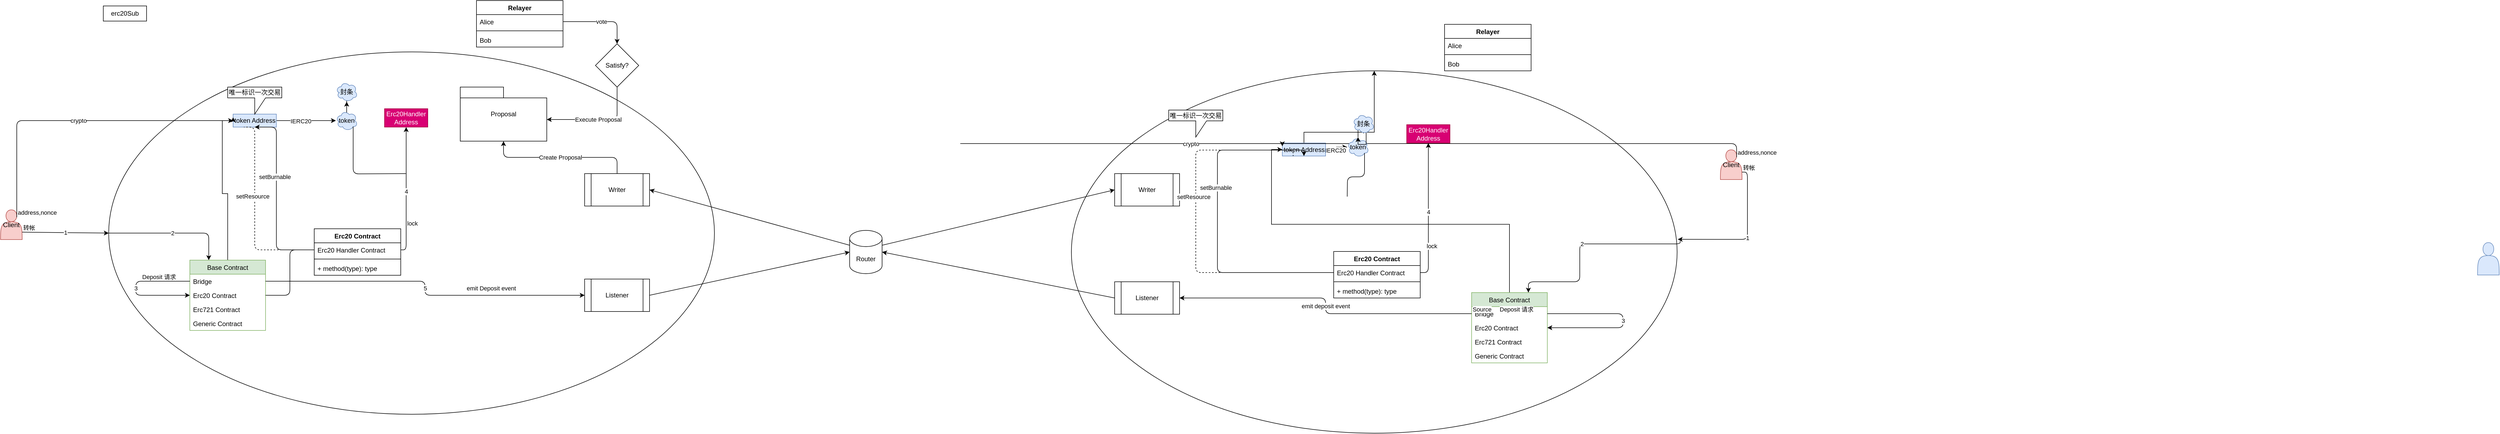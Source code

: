 <mxfile version="14.2.9" type="github">
  <diagram name="Page-1" id="c7558073-3199-34d8-9f00-42111426c3f3">
    <mxGraphModel dx="2857" dy="1304" grid="1" gridSize="10" guides="1" tooltips="1" connect="1" arrows="1" fold="1" page="1" pageScale="1" pageWidth="826" pageHeight="1169" background="#ffffff" math="0" shadow="0">
      <root>
        <mxCell id="0" />
        <mxCell id="1" parent="0" />
        <mxCell id="XAeKICQX4TilCshrafWl-51" value="" style="ellipse;whiteSpace=wrap;html=1;" vertex="1" parent="1">
          <mxGeometry x="1420" y="250" width="1120" height="670" as="geometry" />
        </mxCell>
        <mxCell id="XAeKICQX4TilCshrafWl-52" style="rounded=0;orthogonalLoop=1;jettySize=auto;html=1;exitX=0.5;exitY=0;exitDx=0;exitDy=0;entryX=0;entryY=0.5;entryDx=0;entryDy=0;edgeStyle=orthogonalEdgeStyle;" edge="1" source="XAeKICQX4TilCshrafWl-53" target="XAeKICQX4TilCshrafWl-71" parent="1">
          <mxGeometry relative="1" as="geometry" />
        </mxCell>
        <mxCell id="XAeKICQX4TilCshrafWl-53" value="Base Contract" style="swimlane;fontStyle=0;childLayout=stackLayout;horizontal=1;startSize=26;fillColor=#d5e8d4;horizontalStack=0;resizeParent=1;resizeParentMax=0;resizeLast=0;collapsible=1;marginBottom=0;strokeColor=#82b366;" vertex="1" parent="1">
          <mxGeometry x="2160" y="660" width="140" height="130" as="geometry" />
        </mxCell>
        <mxCell id="XAeKICQX4TilCshrafWl-54" value="Bridge" style="text;strokeColor=none;fillColor=none;align=left;verticalAlign=top;spacingLeft=4;spacingRight=4;overflow=hidden;rotatable=0;points=[[0,0.5],[1,0.5]];portConstraint=eastwest;" vertex="1" parent="XAeKICQX4TilCshrafWl-53">
          <mxGeometry y="26" width="140" height="26" as="geometry" />
        </mxCell>
        <mxCell id="XAeKICQX4TilCshrafWl-55" value="Erc20 Contract" style="text;strokeColor=none;fillColor=none;align=left;verticalAlign=top;spacingLeft=4;spacingRight=4;overflow=hidden;rotatable=0;points=[[0,0.5],[1,0.5]];portConstraint=eastwest;" vertex="1" parent="XAeKICQX4TilCshrafWl-53">
          <mxGeometry y="52" width="140" height="26" as="geometry" />
        </mxCell>
        <mxCell id="XAeKICQX4TilCshrafWl-56" value="Erc721 Contract" style="text;strokeColor=none;fillColor=none;align=left;verticalAlign=top;spacingLeft=4;spacingRight=4;overflow=hidden;rotatable=0;points=[[0,0.5],[1,0.5]];portConstraint=eastwest;" vertex="1" parent="XAeKICQX4TilCshrafWl-53">
          <mxGeometry y="78" width="140" height="26" as="geometry" />
        </mxCell>
        <mxCell id="XAeKICQX4TilCshrafWl-57" value="Generic Contract" style="text;strokeColor=none;fillColor=none;align=left;verticalAlign=top;spacingLeft=4;spacingRight=4;overflow=hidden;rotatable=0;points=[[0,0.5],[1,0.5]];portConstraint=eastwest;" vertex="1" parent="XAeKICQX4TilCshrafWl-53">
          <mxGeometry y="104" width="140" height="26" as="geometry" />
        </mxCell>
        <mxCell id="XAeKICQX4TilCshrafWl-58" value="" style="endArrow=classic;html=1;fontSize=5;edgeStyle=orthogonalEdgeStyle;" edge="1" parent="XAeKICQX4TilCshrafWl-53">
          <mxGeometry relative="1" as="geometry">
            <mxPoint x="140" y="39" as="sourcePoint" />
            <mxPoint x="140" y="65" as="targetPoint" />
            <Array as="points">
              <mxPoint x="280" y="39" />
              <mxPoint x="280" y="65" />
            </Array>
          </mxGeometry>
        </mxCell>
        <mxCell id="XAeKICQX4TilCshrafWl-59" value="3" style="edgeLabel;resizable=0;html=1;align=center;verticalAlign=middle;" connectable="0" vertex="1" parent="XAeKICQX4TilCshrafWl-58">
          <mxGeometry relative="1" as="geometry" />
        </mxCell>
        <mxCell id="XAeKICQX4TilCshrafWl-60" value="Deposit 请求" style="edgeLabel;resizable=0;html=1;align=left;verticalAlign=bottom;" connectable="0" vertex="1" parent="XAeKICQX4TilCshrafWl-58">
          <mxGeometry x="-1" relative="1" as="geometry">
            <mxPoint x="-90" as="offset" />
          </mxGeometry>
        </mxCell>
        <mxCell id="XAeKICQX4TilCshrafWl-61" value="Erc20 Contract" style="swimlane;fontStyle=1;align=center;verticalAlign=top;childLayout=stackLayout;horizontal=1;startSize=26;horizontalStack=0;resizeParent=1;resizeParentMax=0;resizeLast=0;collapsible=1;marginBottom=0;" vertex="1" parent="1">
          <mxGeometry x="1905" y="584" width="160" height="86" as="geometry" />
        </mxCell>
        <mxCell id="XAeKICQX4TilCshrafWl-62" value="Erc20 Handler Contract" style="text;strokeColor=none;fillColor=none;align=left;verticalAlign=top;spacingLeft=4;spacingRight=4;overflow=hidden;rotatable=0;points=[[0,0.5],[1,0.5]];portConstraint=eastwest;" vertex="1" parent="XAeKICQX4TilCshrafWl-61">
          <mxGeometry y="26" width="160" height="26" as="geometry" />
        </mxCell>
        <mxCell id="XAeKICQX4TilCshrafWl-63" value="" style="line;strokeWidth=1;fillColor=none;align=left;verticalAlign=middle;spacingTop=-1;spacingLeft=3;spacingRight=3;rotatable=0;labelPosition=right;points=[];portConstraint=eastwest;" vertex="1" parent="XAeKICQX4TilCshrafWl-61">
          <mxGeometry y="52" width="160" height="8" as="geometry" />
        </mxCell>
        <mxCell id="XAeKICQX4TilCshrafWl-64" value="+ method(type): type" style="text;strokeColor=none;fillColor=none;align=left;verticalAlign=top;spacingLeft=4;spacingRight=4;overflow=hidden;rotatable=0;points=[[0,0.5],[1,0.5]];portConstraint=eastwest;" vertex="1" parent="XAeKICQX4TilCshrafWl-61">
          <mxGeometry y="60" width="160" height="26" as="geometry" />
        </mxCell>
        <mxCell id="XAeKICQX4TilCshrafWl-65" value="Relayer" style="swimlane;fontStyle=1;align=center;verticalAlign=top;childLayout=stackLayout;horizontal=1;startSize=26;horizontalStack=0;resizeParent=1;resizeParentMax=0;resizeLast=0;collapsible=1;marginBottom=0;" vertex="1" parent="1">
          <mxGeometry x="2110" y="164" width="160" height="86" as="geometry" />
        </mxCell>
        <mxCell id="XAeKICQX4TilCshrafWl-66" value="Alice" style="text;strokeColor=none;fillColor=none;align=left;verticalAlign=top;spacingLeft=4;spacingRight=4;overflow=hidden;rotatable=0;points=[[0,0.5],[1,0.5]];portConstraint=eastwest;" vertex="1" parent="XAeKICQX4TilCshrafWl-65">
          <mxGeometry y="26" width="160" height="26" as="geometry" />
        </mxCell>
        <mxCell id="XAeKICQX4TilCshrafWl-67" value="" style="line;strokeWidth=1;fillColor=none;align=left;verticalAlign=middle;spacingTop=-1;spacingLeft=3;spacingRight=3;rotatable=0;labelPosition=right;points=[];portConstraint=eastwest;" vertex="1" parent="XAeKICQX4TilCshrafWl-65">
          <mxGeometry y="52" width="160" height="8" as="geometry" />
        </mxCell>
        <mxCell id="XAeKICQX4TilCshrafWl-68" value="Bob" style="text;strokeColor=none;fillColor=none;align=left;verticalAlign=top;spacingLeft=4;spacingRight=4;overflow=hidden;rotatable=0;points=[[0,0.5],[1,0.5]];portConstraint=eastwest;" vertex="1" parent="XAeKICQX4TilCshrafWl-65">
          <mxGeometry y="60" width="160" height="26" as="geometry" />
        </mxCell>
        <mxCell id="XAeKICQX4TilCshrafWl-69" value="" style="edgeStyle=orthogonalEdgeStyle;rounded=0;orthogonalLoop=1;jettySize=auto;html=1;" edge="1" source="XAeKICQX4TilCshrafWl-71" target="XAeKICQX4TilCshrafWl-91" parent="1">
          <mxGeometry relative="1" as="geometry" />
        </mxCell>
        <mxCell id="XAeKICQX4TilCshrafWl-70" value="IERC20" style="edgeLabel;html=1;align=center;verticalAlign=middle;resizable=0;points=[];" vertex="1" connectable="0" parent="XAeKICQX4TilCshrafWl-69">
          <mxGeometry x="-0.195" y="-1" relative="1" as="geometry">
            <mxPoint as="offset" />
          </mxGeometry>
        </mxCell>
        <mxCell id="XAeKICQX4TilCshrafWl-107" style="edgeStyle=orthogonalEdgeStyle;rounded=0;orthogonalLoop=1;jettySize=auto;html=1;exitX=0.5;exitY=0;exitDx=0;exitDy=0;" edge="1" parent="1" source="XAeKICQX4TilCshrafWl-71" target="XAeKICQX4TilCshrafWl-51">
          <mxGeometry relative="1" as="geometry" />
        </mxCell>
        <mxCell id="XAeKICQX4TilCshrafWl-71" value="token Address" style="html=1;fillColor=#dae8fc;strokeColor=#6c8ebf;" vertex="1" parent="1">
          <mxGeometry x="1810" y="383.5" width="80" height="24" as="geometry" />
        </mxCell>
        <mxCell id="XAeKICQX4TilCshrafWl-72" value="Listener" style="shape=process;whiteSpace=wrap;html=1;backgroundOutline=1;" vertex="1" parent="1">
          <mxGeometry x="1500" y="640" width="120" height="60" as="geometry" />
        </mxCell>
        <mxCell id="XAeKICQX4TilCshrafWl-73" value="Writer" style="shape=process;whiteSpace=wrap;html=1;backgroundOutline=1;" vertex="1" parent="1">
          <mxGeometry x="1500" y="440" width="120" height="60" as="geometry" />
        </mxCell>
        <mxCell id="XAeKICQX4TilCshrafWl-75" value="Client" style="shape=actor;whiteSpace=wrap;html=1;fillColor=#f8cecc;strokeColor=#b85450;" vertex="1" parent="1">
          <mxGeometry x="2620" y="396" width="40" height="55" as="geometry" />
        </mxCell>
        <mxCell id="XAeKICQX4TilCshrafWl-76" value="" style="endArrow=classic;html=1;fontSize=5;exitX=1;exitY=0.75;exitDx=0;exitDy=0;edgeStyle=orthogonalEdgeStyle;entryX=1.001;entryY=0.465;entryDx=0;entryDy=0;entryPerimeter=0;" edge="1" source="XAeKICQX4TilCshrafWl-75" target="XAeKICQX4TilCshrafWl-51" parent="1">
          <mxGeometry relative="1" as="geometry">
            <mxPoint x="1050" y="532.5" as="sourcePoint" />
            <mxPoint x="2300" y="670" as="targetPoint" />
          </mxGeometry>
        </mxCell>
        <mxCell id="XAeKICQX4TilCshrafWl-77" value="1" style="edgeLabel;resizable=0;html=1;align=center;verticalAlign=middle;" connectable="0" vertex="1" parent="XAeKICQX4TilCshrafWl-76">
          <mxGeometry relative="1" as="geometry" />
        </mxCell>
        <mxCell id="XAeKICQX4TilCshrafWl-78" value="转帐" style="edgeLabel;resizable=0;html=1;align=left;verticalAlign=bottom;" connectable="0" vertex="1" parent="XAeKICQX4TilCshrafWl-76">
          <mxGeometry x="-1" relative="1" as="geometry" />
        </mxCell>
        <mxCell id="XAeKICQX4TilCshrafWl-79" value="" style="endArrow=classic;html=1;fontSize=5;edgeStyle=orthogonalEdgeStyle;exitX=1.005;exitY=0.469;exitDx=0;exitDy=0;exitPerimeter=0;entryX=0.75;entryY=0;entryDx=0;entryDy=0;" edge="1" source="XAeKICQX4TilCshrafWl-51" target="XAeKICQX4TilCshrafWl-53" parent="1">
          <mxGeometry relative="1" as="geometry">
            <mxPoint x="1080" y="532.5" as="sourcePoint" />
            <mxPoint x="2310" y="680" as="targetPoint" />
            <Array as="points">
              <mxPoint x="2546" y="570" />
              <mxPoint x="2360" y="570" />
              <mxPoint x="2360" y="640" />
              <mxPoint x="2265" y="640" />
            </Array>
          </mxGeometry>
        </mxCell>
        <mxCell id="XAeKICQX4TilCshrafWl-80" value="2" style="edgeLabel;resizable=0;html=1;align=center;verticalAlign=middle;" connectable="0" vertex="1" parent="XAeKICQX4TilCshrafWl-79">
          <mxGeometry relative="1" as="geometry" />
        </mxCell>
        <mxCell id="XAeKICQX4TilCshrafWl-81" value="" style="shape=actor;whiteSpace=wrap;html=1;fillColor=#dae8fc;strokeColor=#6c8ebf;" vertex="1" parent="1">
          <mxGeometry x="4020" y="567.5" width="40" height="60" as="geometry" />
        </mxCell>
        <mxCell id="XAeKICQX4TilCshrafWl-83" value="" style="endArrow=classic;html=1;entryX=0;entryY=0.25;entryDx=0;entryDy=0;exitX=0.75;exitY=0.25;exitDx=0;exitDy=0;exitPerimeter=0;edgeStyle=orthogonalEdgeStyle;" edge="1" source="XAeKICQX4TilCshrafWl-75" target="XAeKICQX4TilCshrafWl-71" parent="1">
          <mxGeometry relative="1" as="geometry">
            <mxPoint x="1710" y="612.5" as="sourcePoint" />
            <mxPoint x="1870" y="612.5" as="targetPoint" />
            <Array as="points">
              <mxPoint x="1210" y="384.5" />
              <mxPoint x="1610" y="384.5" />
            </Array>
          </mxGeometry>
        </mxCell>
        <mxCell id="XAeKICQX4TilCshrafWl-84" value="crypto" style="edgeLabel;resizable=0;html=1;align=center;verticalAlign=middle;" connectable="0" vertex="1" parent="XAeKICQX4TilCshrafWl-83">
          <mxGeometry relative="1" as="geometry" />
        </mxCell>
        <mxCell id="XAeKICQX4TilCshrafWl-85" value="address,nonce" style="edgeLabel;resizable=0;html=1;align=left;verticalAlign=bottom;" connectable="0" vertex="1" parent="XAeKICQX4TilCshrafWl-83">
          <mxGeometry x="-1" relative="1" as="geometry" />
        </mxCell>
        <mxCell id="XAeKICQX4TilCshrafWl-86" value="" style="endArrow=none;dashed=1;html=1;exitX=0;exitY=0.5;exitDx=0;exitDy=0;entryX=0.25;entryY=1;entryDx=0;entryDy=0;edgeStyle=orthogonalEdgeStyle;" edge="1" source="XAeKICQX4TilCshrafWl-62" target="XAeKICQX4TilCshrafWl-71" parent="1">
          <mxGeometry width="50" height="50" relative="1" as="geometry">
            <mxPoint x="1770" y="632.5" as="sourcePoint" />
            <mxPoint x="1820" y="582.5" as="targetPoint" />
            <Array as="points">
              <mxPoint x="1650" y="623.5" />
              <mxPoint x="1650" y="396.5" />
            </Array>
          </mxGeometry>
        </mxCell>
        <mxCell id="XAeKICQX4TilCshrafWl-87" value="setResource" style="edgeLabel;html=1;align=center;verticalAlign=middle;resizable=0;points=[];" vertex="1" connectable="0" parent="XAeKICQX4TilCshrafWl-86">
          <mxGeometry x="0.174" y="4" relative="1" as="geometry">
            <mxPoint as="offset" />
          </mxGeometry>
        </mxCell>
        <mxCell id="XAeKICQX4TilCshrafWl-88" value="" style="endArrow=classic;html=1;exitX=0;exitY=0.5;exitDx=0;exitDy=0;entryX=0.5;entryY=1;entryDx=0;entryDy=0;edgeStyle=orthogonalEdgeStyle;" edge="1" source="XAeKICQX4TilCshrafWl-62" target="XAeKICQX4TilCshrafWl-71" parent="1">
          <mxGeometry width="50" height="50" relative="1" as="geometry">
            <mxPoint x="1830" y="582.5" as="sourcePoint" />
            <mxPoint x="1880" y="532.5" as="targetPoint" />
            <Array as="points">
              <mxPoint x="1690" y="623.5" />
              <mxPoint x="1690" y="396.5" />
            </Array>
          </mxGeometry>
        </mxCell>
        <mxCell id="XAeKICQX4TilCshrafWl-89" value="setBurnable" style="edgeLabel;html=1;align=center;verticalAlign=middle;resizable=0;points=[];" vertex="1" connectable="0" parent="XAeKICQX4TilCshrafWl-88">
          <mxGeometry x="0.216" y="3" relative="1" as="geometry">
            <mxPoint as="offset" />
          </mxGeometry>
        </mxCell>
        <mxCell id="XAeKICQX4TilCshrafWl-90" value="" style="edgeStyle=orthogonalEdgeStyle;rounded=0;orthogonalLoop=1;jettySize=auto;html=1;" edge="1" source="XAeKICQX4TilCshrafWl-91" target="XAeKICQX4TilCshrafWl-97" parent="1">
          <mxGeometry relative="1" as="geometry" />
        </mxCell>
        <mxCell id="XAeKICQX4TilCshrafWl-91" value="token" style="ellipse;shape=cloud;whiteSpace=wrap;html=1;strokeColor=#6c8ebf;fillColor=#dae8fc;" vertex="1" parent="1">
          <mxGeometry x="1930" y="372.5" width="40" height="37" as="geometry" />
        </mxCell>
        <mxCell id="XAeKICQX4TilCshrafWl-92" value="Erc20Handler Address" style="html=1;whiteSpace=wrap;container=1;recursiveResize=0;collapsible=0;fillColor=#d80073;strokeColor=#A50040;fontColor=#ffffff;" vertex="1" parent="1">
          <mxGeometry x="2040" y="349.5" width="80" height="34" as="geometry" />
        </mxCell>
        <mxCell id="XAeKICQX4TilCshrafWl-93" value="" style="endArrow=classic;html=1;entryX=0.5;entryY=1;entryDx=0;entryDy=0;exitX=1;exitY=0.5;exitDx=0;exitDy=0;edgeStyle=orthogonalEdgeStyle;" edge="1" source="XAeKICQX4TilCshrafWl-62" target="XAeKICQX4TilCshrafWl-92" parent="1">
          <mxGeometry relative="1" as="geometry">
            <mxPoint x="1630" y="542.5" as="sourcePoint" />
            <mxPoint x="1790" y="542.5" as="targetPoint" />
          </mxGeometry>
        </mxCell>
        <mxCell id="XAeKICQX4TilCshrafWl-94" value="4" style="edgeLabel;resizable=0;html=1;align=center;verticalAlign=middle;" connectable="0" vertex="1" parent="XAeKICQX4TilCshrafWl-93">
          <mxGeometry relative="1" as="geometry" />
        </mxCell>
        <mxCell id="XAeKICQX4TilCshrafWl-95" value="lock" style="edgeLabel;resizable=0;html=1;align=left;verticalAlign=bottom;" connectable="0" vertex="1" parent="XAeKICQX4TilCshrafWl-93">
          <mxGeometry x="-1" relative="1" as="geometry">
            <mxPoint x="10" y="-41" as="offset" />
          </mxGeometry>
        </mxCell>
        <mxCell id="XAeKICQX4TilCshrafWl-96" value="唯一标识一次交易" style="shape=callout;whiteSpace=wrap;html=1;perimeter=calloutPerimeter;" vertex="1" parent="1">
          <mxGeometry x="1600" y="322.5" width="100" height="50" as="geometry" />
        </mxCell>
        <mxCell id="XAeKICQX4TilCshrafWl-106" style="edgeStyle=orthogonalEdgeStyle;rounded=0;orthogonalLoop=1;jettySize=auto;html=1;exitX=0.625;exitY=0.2;exitDx=0;exitDy=0;exitPerimeter=0;" edge="1" parent="1" source="XAeKICQX4TilCshrafWl-97" target="XAeKICQX4TilCshrafWl-91">
          <mxGeometry relative="1" as="geometry" />
        </mxCell>
        <mxCell id="XAeKICQX4TilCshrafWl-97" value="封条" style="ellipse;shape=cloud;whiteSpace=wrap;html=1;strokeColor=#6c8ebf;fillColor=#dae8fc;" vertex="1" parent="1">
          <mxGeometry x="1940" y="329" width="40" height="37" as="geometry" />
        </mxCell>
        <mxCell id="XAeKICQX4TilCshrafWl-98" value="" style="endArrow=none;html=1;entryX=0.8;entryY=0.8;entryDx=0;entryDy=0;entryPerimeter=0;edgeStyle=orthogonalEdgeStyle;" edge="1" target="XAeKICQX4TilCshrafWl-91" parent="1">
          <mxGeometry width="50" height="50" relative="1" as="geometry">
            <mxPoint x="1930" y="482.5" as="sourcePoint" />
            <mxPoint x="1880" y="422.5" as="targetPoint" />
          </mxGeometry>
        </mxCell>
        <mxCell id="XAeKICQX4TilCshrafWl-103" value="" style="endArrow=classic;html=1;exitX=0;exitY=0.5;exitDx=0;exitDy=0;entryX=1;entryY=0.5;entryDx=0;entryDy=0;entryPerimeter=0;" edge="1" source="XAeKICQX4TilCshrafWl-72" target="1I83KsjmfCGvxVB3o9AE-95" parent="1">
          <mxGeometry width="50" height="50" relative="1" as="geometry">
            <mxPoint x="2190" y="572.5" as="sourcePoint" />
            <mxPoint x="2240" y="522.5" as="targetPoint" />
          </mxGeometry>
        </mxCell>
        <mxCell id="1I83KsjmfCGvxVB3o9AE-40" value="" style="ellipse;whiteSpace=wrap;html=1;" parent="1" vertex="1">
          <mxGeometry x="-360" y="215" width="1120" height="670" as="geometry" />
        </mxCell>
        <mxCell id="XAeKICQX4TilCshrafWl-8" style="rounded=0;orthogonalLoop=1;jettySize=auto;html=1;exitX=0.5;exitY=0;exitDx=0;exitDy=0;entryX=0;entryY=0.5;entryDx=0;entryDy=0;edgeStyle=orthogonalEdgeStyle;" edge="1" parent="1" source="1I83KsjmfCGvxVB3o9AE-66" target="1I83KsjmfCGvxVB3o9AE-88">
          <mxGeometry relative="1" as="geometry" />
        </mxCell>
        <mxCell id="1I83KsjmfCGvxVB3o9AE-66" value="Base Contract" style="swimlane;fontStyle=0;childLayout=stackLayout;horizontal=1;startSize=26;fillColor=#d5e8d4;horizontalStack=0;resizeParent=1;resizeParentMax=0;resizeLast=0;collapsible=1;marginBottom=0;strokeColor=#82b366;" parent="1" vertex="1">
          <mxGeometry x="-210" y="600" width="140" height="130" as="geometry" />
        </mxCell>
        <mxCell id="1I83KsjmfCGvxVB3o9AE-70" value="Bridge" style="text;strokeColor=none;fillColor=none;align=left;verticalAlign=top;spacingLeft=4;spacingRight=4;overflow=hidden;rotatable=0;points=[[0,0.5],[1,0.5]];portConstraint=eastwest;" parent="1I83KsjmfCGvxVB3o9AE-66" vertex="1">
          <mxGeometry y="26" width="140" height="26" as="geometry" />
        </mxCell>
        <mxCell id="1I83KsjmfCGvxVB3o9AE-68" value="Erc20 Contract" style="text;strokeColor=none;fillColor=none;align=left;verticalAlign=top;spacingLeft=4;spacingRight=4;overflow=hidden;rotatable=0;points=[[0,0.5],[1,0.5]];portConstraint=eastwest;" parent="1I83KsjmfCGvxVB3o9AE-66" vertex="1">
          <mxGeometry y="52" width="140" height="26" as="geometry" />
        </mxCell>
        <mxCell id="1I83KsjmfCGvxVB3o9AE-73" value="Erc721 Contract" style="text;strokeColor=none;fillColor=none;align=left;verticalAlign=top;spacingLeft=4;spacingRight=4;overflow=hidden;rotatable=0;points=[[0,0.5],[1,0.5]];portConstraint=eastwest;" parent="1I83KsjmfCGvxVB3o9AE-66" vertex="1">
          <mxGeometry y="78" width="140" height="26" as="geometry" />
        </mxCell>
        <mxCell id="1I83KsjmfCGvxVB3o9AE-74" value="Generic Contract" style="text;strokeColor=none;fillColor=none;align=left;verticalAlign=top;spacingLeft=4;spacingRight=4;overflow=hidden;rotatable=0;points=[[0,0.5],[1,0.5]];portConstraint=eastwest;" parent="1I83KsjmfCGvxVB3o9AE-66" vertex="1">
          <mxGeometry y="104" width="140" height="26" as="geometry" />
        </mxCell>
        <mxCell id="1I83KsjmfCGvxVB3o9AE-160" value="" style="endArrow=classic;html=1;fontSize=5;exitX=0;exitY=0.5;exitDx=0;exitDy=0;entryX=0;entryY=0.5;entryDx=0;entryDy=0;edgeStyle=orthogonalEdgeStyle;" parent="1I83KsjmfCGvxVB3o9AE-66" source="1I83KsjmfCGvxVB3o9AE-70" target="1I83KsjmfCGvxVB3o9AE-68" edge="1">
          <mxGeometry relative="1" as="geometry">
            <mxPoint x="-440" y="-28" as="sourcePoint" />
            <mxPoint x="-280" y="-28" as="targetPoint" />
            <Array as="points">
              <mxPoint x="-100" y="39" />
              <mxPoint x="-100" y="65" />
            </Array>
          </mxGeometry>
        </mxCell>
        <mxCell id="1I83KsjmfCGvxVB3o9AE-161" value="3" style="edgeLabel;resizable=0;html=1;align=center;verticalAlign=middle;" parent="1I83KsjmfCGvxVB3o9AE-160" connectable="0" vertex="1">
          <mxGeometry relative="1" as="geometry" />
        </mxCell>
        <mxCell id="1I83KsjmfCGvxVB3o9AE-162" value="Deposit 请求" style="edgeLabel;resizable=0;html=1;align=left;verticalAlign=bottom;" parent="1I83KsjmfCGvxVB3o9AE-160" connectable="0" vertex="1">
          <mxGeometry x="-1" relative="1" as="geometry">
            <mxPoint x="-90" as="offset" />
          </mxGeometry>
        </mxCell>
        <mxCell id="1I83KsjmfCGvxVB3o9AE-78" value="Erc20 Contract" style="swimlane;fontStyle=1;align=center;verticalAlign=top;childLayout=stackLayout;horizontal=1;startSize=26;horizontalStack=0;resizeParent=1;resizeParentMax=0;resizeLast=0;collapsible=1;marginBottom=0;" parent="1" vertex="1">
          <mxGeometry x="20" y="542" width="160" height="86" as="geometry" />
        </mxCell>
        <mxCell id="1I83KsjmfCGvxVB3o9AE-79" value="Erc20 Handler Contract" style="text;strokeColor=none;fillColor=none;align=left;verticalAlign=top;spacingLeft=4;spacingRight=4;overflow=hidden;rotatable=0;points=[[0,0.5],[1,0.5]];portConstraint=eastwest;" parent="1I83KsjmfCGvxVB3o9AE-78" vertex="1">
          <mxGeometry y="26" width="160" height="26" as="geometry" />
        </mxCell>
        <mxCell id="1I83KsjmfCGvxVB3o9AE-80" value="" style="line;strokeWidth=1;fillColor=none;align=left;verticalAlign=middle;spacingTop=-1;spacingLeft=3;spacingRight=3;rotatable=0;labelPosition=right;points=[];portConstraint=eastwest;" parent="1I83KsjmfCGvxVB3o9AE-78" vertex="1">
          <mxGeometry y="52" width="160" height="8" as="geometry" />
        </mxCell>
        <mxCell id="1I83KsjmfCGvxVB3o9AE-81" value="+ method(type): type" style="text;strokeColor=none;fillColor=none;align=left;verticalAlign=top;spacingLeft=4;spacingRight=4;overflow=hidden;rotatable=0;points=[[0,0.5],[1,0.5]];portConstraint=eastwest;" parent="1I83KsjmfCGvxVB3o9AE-78" vertex="1">
          <mxGeometry y="60" width="160" height="26" as="geometry" />
        </mxCell>
        <mxCell id="1I83KsjmfCGvxVB3o9AE-83" value="Relayer" style="swimlane;fontStyle=1;align=center;verticalAlign=top;childLayout=stackLayout;horizontal=1;startSize=26;horizontalStack=0;resizeParent=1;resizeParentMax=0;resizeLast=0;collapsible=1;marginBottom=0;" parent="1" vertex="1">
          <mxGeometry x="320" y="120" width="160" height="86" as="geometry" />
        </mxCell>
        <mxCell id="1I83KsjmfCGvxVB3o9AE-84" value="Alice" style="text;strokeColor=none;fillColor=none;align=left;verticalAlign=top;spacingLeft=4;spacingRight=4;overflow=hidden;rotatable=0;points=[[0,0.5],[1,0.5]];portConstraint=eastwest;" parent="1I83KsjmfCGvxVB3o9AE-83" vertex="1">
          <mxGeometry y="26" width="160" height="26" as="geometry" />
        </mxCell>
        <mxCell id="1I83KsjmfCGvxVB3o9AE-85" value="" style="line;strokeWidth=1;fillColor=none;align=left;verticalAlign=middle;spacingTop=-1;spacingLeft=3;spacingRight=3;rotatable=0;labelPosition=right;points=[];portConstraint=eastwest;" parent="1I83KsjmfCGvxVB3o9AE-83" vertex="1">
          <mxGeometry y="52" width="160" height="8" as="geometry" />
        </mxCell>
        <mxCell id="1I83KsjmfCGvxVB3o9AE-86" value="Bob" style="text;strokeColor=none;fillColor=none;align=left;verticalAlign=top;spacingLeft=4;spacingRight=4;overflow=hidden;rotatable=0;points=[[0,0.5],[1,0.5]];portConstraint=eastwest;" parent="1I83KsjmfCGvxVB3o9AE-83" vertex="1">
          <mxGeometry y="60" width="160" height="26" as="geometry" />
        </mxCell>
        <mxCell id="XAeKICQX4TilCshrafWl-26" value="" style="edgeStyle=orthogonalEdgeStyle;rounded=0;orthogonalLoop=1;jettySize=auto;html=1;" edge="1" parent="1" source="1I83KsjmfCGvxVB3o9AE-88" target="XAeKICQX4TilCshrafWl-25">
          <mxGeometry relative="1" as="geometry" />
        </mxCell>
        <mxCell id="XAeKICQX4TilCshrafWl-27" value="IERC20" style="edgeLabel;html=1;align=center;verticalAlign=middle;resizable=0;points=[];" vertex="1" connectable="0" parent="XAeKICQX4TilCshrafWl-26">
          <mxGeometry x="-0.195" y="-1" relative="1" as="geometry">
            <mxPoint as="offset" />
          </mxGeometry>
        </mxCell>
        <mxCell id="1I83KsjmfCGvxVB3o9AE-88" value="token Address" style="html=1;fillColor=#dae8fc;strokeColor=#6c8ebf;" parent="1" vertex="1">
          <mxGeometry x="-130" y="330" width="80" height="24" as="geometry" />
        </mxCell>
        <mxCell id="1I83KsjmfCGvxVB3o9AE-90" value="Listener" style="shape=process;whiteSpace=wrap;html=1;backgroundOutline=1;" parent="1" vertex="1">
          <mxGeometry x="520" y="635" width="120" height="60" as="geometry" />
        </mxCell>
        <mxCell id="1I83KsjmfCGvxVB3o9AE-91" value="Writer" style="shape=process;whiteSpace=wrap;html=1;backgroundOutline=1;" parent="1" vertex="1">
          <mxGeometry x="520" y="440" width="120" height="60" as="geometry" />
        </mxCell>
        <mxCell id="XAeKICQX4TilCshrafWl-116" style="rounded=0;orthogonalLoop=1;jettySize=auto;html=1;exitX=0;exitY=0;exitDx=0;exitDy=27.5;exitPerimeter=0;entryX=1;entryY=0.5;entryDx=0;entryDy=0;" edge="1" parent="1" source="1I83KsjmfCGvxVB3o9AE-95" target="1I83KsjmfCGvxVB3o9AE-91">
          <mxGeometry relative="1" as="geometry" />
        </mxCell>
        <mxCell id="1I83KsjmfCGvxVB3o9AE-95" value="Router" style="shape=cylinder3;whiteSpace=wrap;html=1;boundedLbl=1;backgroundOutline=1;size=15;" parent="1" vertex="1">
          <mxGeometry x="1010" y="545" width="60" height="80" as="geometry" />
        </mxCell>
        <mxCell id="1I83KsjmfCGvxVB3o9AE-118" value="Client" style="shape=actor;whiteSpace=wrap;html=1;fillColor=#f8cecc;strokeColor=#b85450;" parent="1" vertex="1">
          <mxGeometry x="-560" y="507" width="40" height="55" as="geometry" />
        </mxCell>
        <mxCell id="1I83KsjmfCGvxVB3o9AE-155" value="" style="endArrow=classic;html=1;fontSize=5;exitX=1;exitY=0.75;exitDx=0;exitDy=0;entryX=0;entryY=0.5;entryDx=0;entryDy=0;" parent="1" source="1I83KsjmfCGvxVB3o9AE-118" target="1I83KsjmfCGvxVB3o9AE-40" edge="1">
          <mxGeometry relative="1" as="geometry">
            <mxPoint x="-690" y="490" as="sourcePoint" />
            <mxPoint x="-530" y="490" as="targetPoint" />
          </mxGeometry>
        </mxCell>
        <mxCell id="1I83KsjmfCGvxVB3o9AE-156" value="1" style="edgeLabel;resizable=0;html=1;align=center;verticalAlign=middle;" parent="1I83KsjmfCGvxVB3o9AE-155" connectable="0" vertex="1">
          <mxGeometry relative="1" as="geometry" />
        </mxCell>
        <mxCell id="1I83KsjmfCGvxVB3o9AE-157" value="转帐" style="edgeLabel;resizable=0;html=1;align=left;verticalAlign=bottom;" parent="1I83KsjmfCGvxVB3o9AE-155" connectable="0" vertex="1">
          <mxGeometry x="-1" relative="1" as="geometry" />
        </mxCell>
        <mxCell id="1I83KsjmfCGvxVB3o9AE-158" value="" style="endArrow=classic;html=1;fontSize=5;exitX=0;exitY=0.5;exitDx=0;exitDy=0;entryX=0.25;entryY=0;entryDx=0;entryDy=0;edgeStyle=orthogonalEdgeStyle;" parent="1" source="1I83KsjmfCGvxVB3o9AE-40" target="1I83KsjmfCGvxVB3o9AE-66" edge="1">
          <mxGeometry relative="1" as="geometry">
            <mxPoint x="-660" y="490" as="sourcePoint" />
            <mxPoint x="-560" y="490" as="targetPoint" />
            <Array as="points">
              <mxPoint x="-175" y="550" />
            </Array>
          </mxGeometry>
        </mxCell>
        <mxCell id="1I83KsjmfCGvxVB3o9AE-159" value="2" style="edgeLabel;resizable=0;html=1;align=center;verticalAlign=middle;" parent="1I83KsjmfCGvxVB3o9AE-158" connectable="0" vertex="1">
          <mxGeometry relative="1" as="geometry" />
        </mxCell>
        <mxCell id="XAeKICQX4TilCshrafWl-4" value="erc20Sub" style="rounded=0;whiteSpace=wrap;html=1;" vertex="1" parent="1">
          <mxGeometry x="-370" y="130" width="80" height="28" as="geometry" />
        </mxCell>
        <mxCell id="XAeKICQX4TilCshrafWl-14" value="" style="endArrow=classic;html=1;entryX=0;entryY=0.25;entryDx=0;entryDy=0;exitX=0.75;exitY=0.25;exitDx=0;exitDy=0;exitPerimeter=0;edgeStyle=orthogonalEdgeStyle;" edge="1" parent="1" source="1I83KsjmfCGvxVB3o9AE-118" target="1I83KsjmfCGvxVB3o9AE-88">
          <mxGeometry relative="1" as="geometry">
            <mxPoint x="-30" y="570" as="sourcePoint" />
            <mxPoint x="130" y="570" as="targetPoint" />
            <Array as="points">
              <mxPoint x="-530" y="342" />
              <mxPoint x="-130" y="342" />
            </Array>
          </mxGeometry>
        </mxCell>
        <mxCell id="XAeKICQX4TilCshrafWl-15" value="crypto" style="edgeLabel;resizable=0;html=1;align=center;verticalAlign=middle;" connectable="0" vertex="1" parent="XAeKICQX4TilCshrafWl-14">
          <mxGeometry relative="1" as="geometry" />
        </mxCell>
        <mxCell id="XAeKICQX4TilCshrafWl-16" value="address,nonce" style="edgeLabel;resizable=0;html=1;align=left;verticalAlign=bottom;" connectable="0" vertex="1" parent="XAeKICQX4TilCshrafWl-14">
          <mxGeometry x="-1" relative="1" as="geometry" />
        </mxCell>
        <mxCell id="XAeKICQX4TilCshrafWl-17" value="" style="endArrow=none;dashed=1;html=1;exitX=0;exitY=0.5;exitDx=0;exitDy=0;entryX=0.25;entryY=1;entryDx=0;entryDy=0;edgeStyle=orthogonalEdgeStyle;" edge="1" parent="1" source="1I83KsjmfCGvxVB3o9AE-79" target="1I83KsjmfCGvxVB3o9AE-88">
          <mxGeometry width="50" height="50" relative="1" as="geometry">
            <mxPoint x="30" y="590" as="sourcePoint" />
            <mxPoint x="80" y="540" as="targetPoint" />
            <Array as="points">
              <mxPoint x="-90" y="581" />
              <mxPoint x="-90" y="354" />
            </Array>
          </mxGeometry>
        </mxCell>
        <mxCell id="XAeKICQX4TilCshrafWl-18" value="setResource" style="edgeLabel;html=1;align=center;verticalAlign=middle;resizable=0;points=[];" vertex="1" connectable="0" parent="XAeKICQX4TilCshrafWl-17">
          <mxGeometry x="0.174" y="4" relative="1" as="geometry">
            <mxPoint as="offset" />
          </mxGeometry>
        </mxCell>
        <mxCell id="XAeKICQX4TilCshrafWl-23" value="" style="endArrow=classic;html=1;exitX=0;exitY=0.5;exitDx=0;exitDy=0;entryX=0.5;entryY=1;entryDx=0;entryDy=0;edgeStyle=orthogonalEdgeStyle;" edge="1" parent="1" source="1I83KsjmfCGvxVB3o9AE-79" target="1I83KsjmfCGvxVB3o9AE-88">
          <mxGeometry width="50" height="50" relative="1" as="geometry">
            <mxPoint x="90" y="540" as="sourcePoint" />
            <mxPoint x="140" y="490" as="targetPoint" />
            <Array as="points">
              <mxPoint x="-50" y="581" />
              <mxPoint x="-50" y="354" />
            </Array>
          </mxGeometry>
        </mxCell>
        <mxCell id="XAeKICQX4TilCshrafWl-24" value="setBurnable" style="edgeLabel;html=1;align=center;verticalAlign=middle;resizable=0;points=[];" vertex="1" connectable="0" parent="XAeKICQX4TilCshrafWl-23">
          <mxGeometry x="0.216" y="3" relative="1" as="geometry">
            <mxPoint as="offset" />
          </mxGeometry>
        </mxCell>
        <mxCell id="XAeKICQX4TilCshrafWl-40" value="" style="edgeStyle=orthogonalEdgeStyle;rounded=0;orthogonalLoop=1;jettySize=auto;html=1;" edge="1" parent="1" source="XAeKICQX4TilCshrafWl-25" target="XAeKICQX4TilCshrafWl-39">
          <mxGeometry relative="1" as="geometry" />
        </mxCell>
        <mxCell id="XAeKICQX4TilCshrafWl-25" value="token" style="ellipse;shape=cloud;whiteSpace=wrap;html=1;strokeColor=#6c8ebf;fillColor=#dae8fc;" vertex="1" parent="1">
          <mxGeometry x="60" y="323.5" width="40" height="37" as="geometry" />
        </mxCell>
        <mxCell id="XAeKICQX4TilCshrafWl-31" value="Erc20Handler Address" style="html=1;whiteSpace=wrap;container=1;recursiveResize=0;collapsible=0;fillColor=#d80073;strokeColor=#A50040;fontColor=#ffffff;" vertex="1" parent="1">
          <mxGeometry x="150" y="320" width="80" height="34" as="geometry" />
        </mxCell>
        <mxCell id="XAeKICQX4TilCshrafWl-34" value="" style="endArrow=classic;html=1;entryX=0.5;entryY=1;entryDx=0;entryDy=0;exitX=1;exitY=0.5;exitDx=0;exitDy=0;edgeStyle=orthogonalEdgeStyle;" edge="1" parent="1" source="1I83KsjmfCGvxVB3o9AE-79" target="XAeKICQX4TilCshrafWl-31">
          <mxGeometry relative="1" as="geometry">
            <mxPoint x="-110" y="500" as="sourcePoint" />
            <mxPoint x="50" y="500" as="targetPoint" />
          </mxGeometry>
        </mxCell>
        <mxCell id="XAeKICQX4TilCshrafWl-35" value="4" style="edgeLabel;resizable=0;html=1;align=center;verticalAlign=middle;" connectable="0" vertex="1" parent="XAeKICQX4TilCshrafWl-34">
          <mxGeometry relative="1" as="geometry" />
        </mxCell>
        <mxCell id="XAeKICQX4TilCshrafWl-36" value="lock" style="edgeLabel;resizable=0;html=1;align=left;verticalAlign=bottom;" connectable="0" vertex="1" parent="XAeKICQX4TilCshrafWl-34">
          <mxGeometry x="-1" relative="1" as="geometry">
            <mxPoint x="10" y="-41" as="offset" />
          </mxGeometry>
        </mxCell>
        <mxCell id="XAeKICQX4TilCshrafWl-38" value="唯一标识一次交易" style="shape=callout;whiteSpace=wrap;html=1;perimeter=calloutPerimeter;" vertex="1" parent="1">
          <mxGeometry x="-140" y="280" width="100" height="50" as="geometry" />
        </mxCell>
        <mxCell id="XAeKICQX4TilCshrafWl-39" value="封条" style="ellipse;shape=cloud;whiteSpace=wrap;html=1;strokeColor=#6c8ebf;fillColor=#dae8fc;" vertex="1" parent="1">
          <mxGeometry x="60" y="270" width="40" height="37" as="geometry" />
        </mxCell>
        <mxCell id="XAeKICQX4TilCshrafWl-41" value="" style="endArrow=none;html=1;entryX=0.8;entryY=0.8;entryDx=0;entryDy=0;entryPerimeter=0;edgeStyle=orthogonalEdgeStyle;" edge="1" parent="1" target="XAeKICQX4TilCshrafWl-25">
          <mxGeometry width="50" height="50" relative="1" as="geometry">
            <mxPoint x="190" y="440" as="sourcePoint" />
            <mxPoint x="140" y="380" as="targetPoint" />
          </mxGeometry>
        </mxCell>
        <mxCell id="XAeKICQX4TilCshrafWl-43" value="" style="endArrow=none;html=1;entryX=0;entryY=0.5;entryDx=0;entryDy=0;exitX=1;exitY=0.5;exitDx=0;exitDy=0;edgeStyle=orthogonalEdgeStyle;" edge="1" parent="1" source="1I83KsjmfCGvxVB3o9AE-68" target="1I83KsjmfCGvxVB3o9AE-79">
          <mxGeometry width="50" height="50" relative="1" as="geometry">
            <mxPoint x="200" y="600" as="sourcePoint" />
            <mxPoint x="250" y="550" as="targetPoint" />
          </mxGeometry>
        </mxCell>
        <mxCell id="XAeKICQX4TilCshrafWl-45" value="" style="endArrow=classic;html=1;exitX=1;exitY=0.5;exitDx=0;exitDy=0;entryX=0;entryY=0.5;entryDx=0;entryDy=0;edgeStyle=orthogonalEdgeStyle;" edge="1" parent="1" source="1I83KsjmfCGvxVB3o9AE-70" target="1I83KsjmfCGvxVB3o9AE-90">
          <mxGeometry relative="1" as="geometry">
            <mxPoint x="10" y="700" as="sourcePoint" />
            <mxPoint x="170" y="700" as="targetPoint" />
          </mxGeometry>
        </mxCell>
        <mxCell id="XAeKICQX4TilCshrafWl-46" value="5" style="edgeLabel;resizable=0;html=1;align=center;verticalAlign=middle;" connectable="0" vertex="1" parent="XAeKICQX4TilCshrafWl-45">
          <mxGeometry relative="1" as="geometry" />
        </mxCell>
        <mxCell id="XAeKICQX4TilCshrafWl-47" value="emit Deposit event" style="edgeLabel;resizable=0;html=1;align=left;verticalAlign=bottom;" connectable="0" vertex="1" parent="XAeKICQX4TilCshrafWl-45">
          <mxGeometry x="-1" relative="1" as="geometry">
            <mxPoint x="370" y="21" as="offset" />
          </mxGeometry>
        </mxCell>
        <mxCell id="XAeKICQX4TilCshrafWl-49" value="" style="endArrow=classic;html=1;exitX=1;exitY=0.5;exitDx=0;exitDy=0;entryX=0;entryY=0.5;entryDx=0;entryDy=0;entryPerimeter=0;" edge="1" parent="1" source="1I83KsjmfCGvxVB3o9AE-90" target="1I83KsjmfCGvxVB3o9AE-95">
          <mxGeometry width="50" height="50" relative="1" as="geometry">
            <mxPoint x="450" y="530" as="sourcePoint" />
            <mxPoint x="500" y="480" as="targetPoint" />
          </mxGeometry>
        </mxCell>
        <mxCell id="XAeKICQX4TilCshrafWl-50" value="" style="endArrow=classic;html=1;exitX=1;exitY=0;exitDx=0;exitDy=27.5;exitPerimeter=0;entryX=0;entryY=0.5;entryDx=0;entryDy=0;" edge="1" parent="1" source="1I83KsjmfCGvxVB3o9AE-95" target="XAeKICQX4TilCshrafWl-73">
          <mxGeometry width="50" height="50" relative="1" as="geometry">
            <mxPoint x="910" y="590" as="sourcePoint" />
            <mxPoint x="1450" y="501" as="targetPoint" />
          </mxGeometry>
        </mxCell>
        <mxCell id="XAeKICQX4TilCshrafWl-112" value="" style="endArrow=classic;html=1;exitX=0;exitY=0.5;exitDx=0;exitDy=0;entryX=1;entryY=0.5;entryDx=0;entryDy=0;edgeStyle=orthogonalEdgeStyle;" edge="1" parent="1" source="XAeKICQX4TilCshrafWl-54" target="XAeKICQX4TilCshrafWl-72">
          <mxGeometry relative="1" as="geometry">
            <mxPoint x="2220" y="640" as="sourcePoint" />
            <mxPoint x="2380" y="640" as="targetPoint" />
          </mxGeometry>
        </mxCell>
        <object label="emit deposit event" id="XAeKICQX4TilCshrafWl-113">
          <mxCell style="edgeLabel;resizable=0;html=1;align=center;verticalAlign=middle;" connectable="0" vertex="1" parent="XAeKICQX4TilCshrafWl-112">
            <mxGeometry relative="1" as="geometry" />
          </mxCell>
        </object>
        <mxCell id="XAeKICQX4TilCshrafWl-114" value="Source" style="edgeLabel;resizable=0;html=1;align=left;verticalAlign=bottom;" connectable="0" vertex="1" parent="XAeKICQX4TilCshrafWl-112">
          <mxGeometry x="-1" relative="1" as="geometry" />
        </mxCell>
        <mxCell id="XAeKICQX4TilCshrafWl-117" value="Proposal" style="shape=folder;tabWidth=80;tabHeight=20;tabPosition=left;html=1;whiteSpace=wrap;align=center;" vertex="1" parent="1">
          <mxGeometry x="290" y="280" width="160" height="100" as="geometry" />
        </mxCell>
        <mxCell id="XAeKICQX4TilCshrafWl-126" value="" style="endArrow=classic;html=1;exitX=1;exitY=0.5;exitDx=0;exitDy=0;entryX=0.5;entryY=0;entryDx=0;entryDy=0;edgeStyle=orthogonalEdgeStyle;" edge="1" parent="1" source="1I83KsjmfCGvxVB3o9AE-84" target="XAeKICQX4TilCshrafWl-132">
          <mxGeometry relative="1" as="geometry">
            <mxPoint x="500" y="390.29" as="sourcePoint" />
            <mxPoint x="600" y="390.29" as="targetPoint" />
          </mxGeometry>
        </mxCell>
        <mxCell id="XAeKICQX4TilCshrafWl-127" value="vote" style="edgeLabel;resizable=0;html=1;align=center;verticalAlign=middle;" connectable="0" vertex="1" parent="XAeKICQX4TilCshrafWl-126">
          <mxGeometry relative="1" as="geometry" />
        </mxCell>
        <mxCell id="XAeKICQX4TilCshrafWl-132" value="Satisfy?" style="rhombus;whiteSpace=wrap;html=1;" vertex="1" parent="1">
          <mxGeometry x="540" y="200" width="80" height="80" as="geometry" />
        </mxCell>
        <mxCell id="XAeKICQX4TilCshrafWl-137" value="" style="endArrow=classic;html=1;exitX=0.5;exitY=1;exitDx=0;exitDy=0;entryX=0;entryY=0;entryDx=160;entryDy=60;entryPerimeter=0;edgeStyle=orthogonalEdgeStyle;" edge="1" parent="1" source="XAeKICQX4TilCshrafWl-132" target="XAeKICQX4TilCshrafWl-117">
          <mxGeometry relative="1" as="geometry">
            <mxPoint x="470" y="640" as="sourcePoint" />
            <mxPoint x="570" y="640" as="targetPoint" />
          </mxGeometry>
        </mxCell>
        <mxCell id="XAeKICQX4TilCshrafWl-138" value="Execute Proposal" style="edgeLabel;resizable=0;html=1;align=center;verticalAlign=middle;" connectable="0" vertex="1" parent="XAeKICQX4TilCshrafWl-137">
          <mxGeometry relative="1" as="geometry" />
        </mxCell>
        <mxCell id="XAeKICQX4TilCshrafWl-139" value="" style="endArrow=classic;html=1;exitX=0.5;exitY=0;exitDx=0;exitDy=0;entryX=0.5;entryY=1;entryDx=0;entryDy=0;entryPerimeter=0;edgeStyle=orthogonalEdgeStyle;" edge="1" parent="1" source="1I83KsjmfCGvxVB3o9AE-91" target="XAeKICQX4TilCshrafWl-117">
          <mxGeometry relative="1" as="geometry">
            <mxPoint x="470" y="640" as="sourcePoint" />
            <mxPoint x="570" y="640" as="targetPoint" />
          </mxGeometry>
        </mxCell>
        <mxCell id="XAeKICQX4TilCshrafWl-140" value="Create Proposal" style="edgeLabel;resizable=0;html=1;align=center;verticalAlign=middle;" connectable="0" vertex="1" parent="XAeKICQX4TilCshrafWl-139">
          <mxGeometry relative="1" as="geometry" />
        </mxCell>
      </root>
    </mxGraphModel>
  </diagram>
</mxfile>
